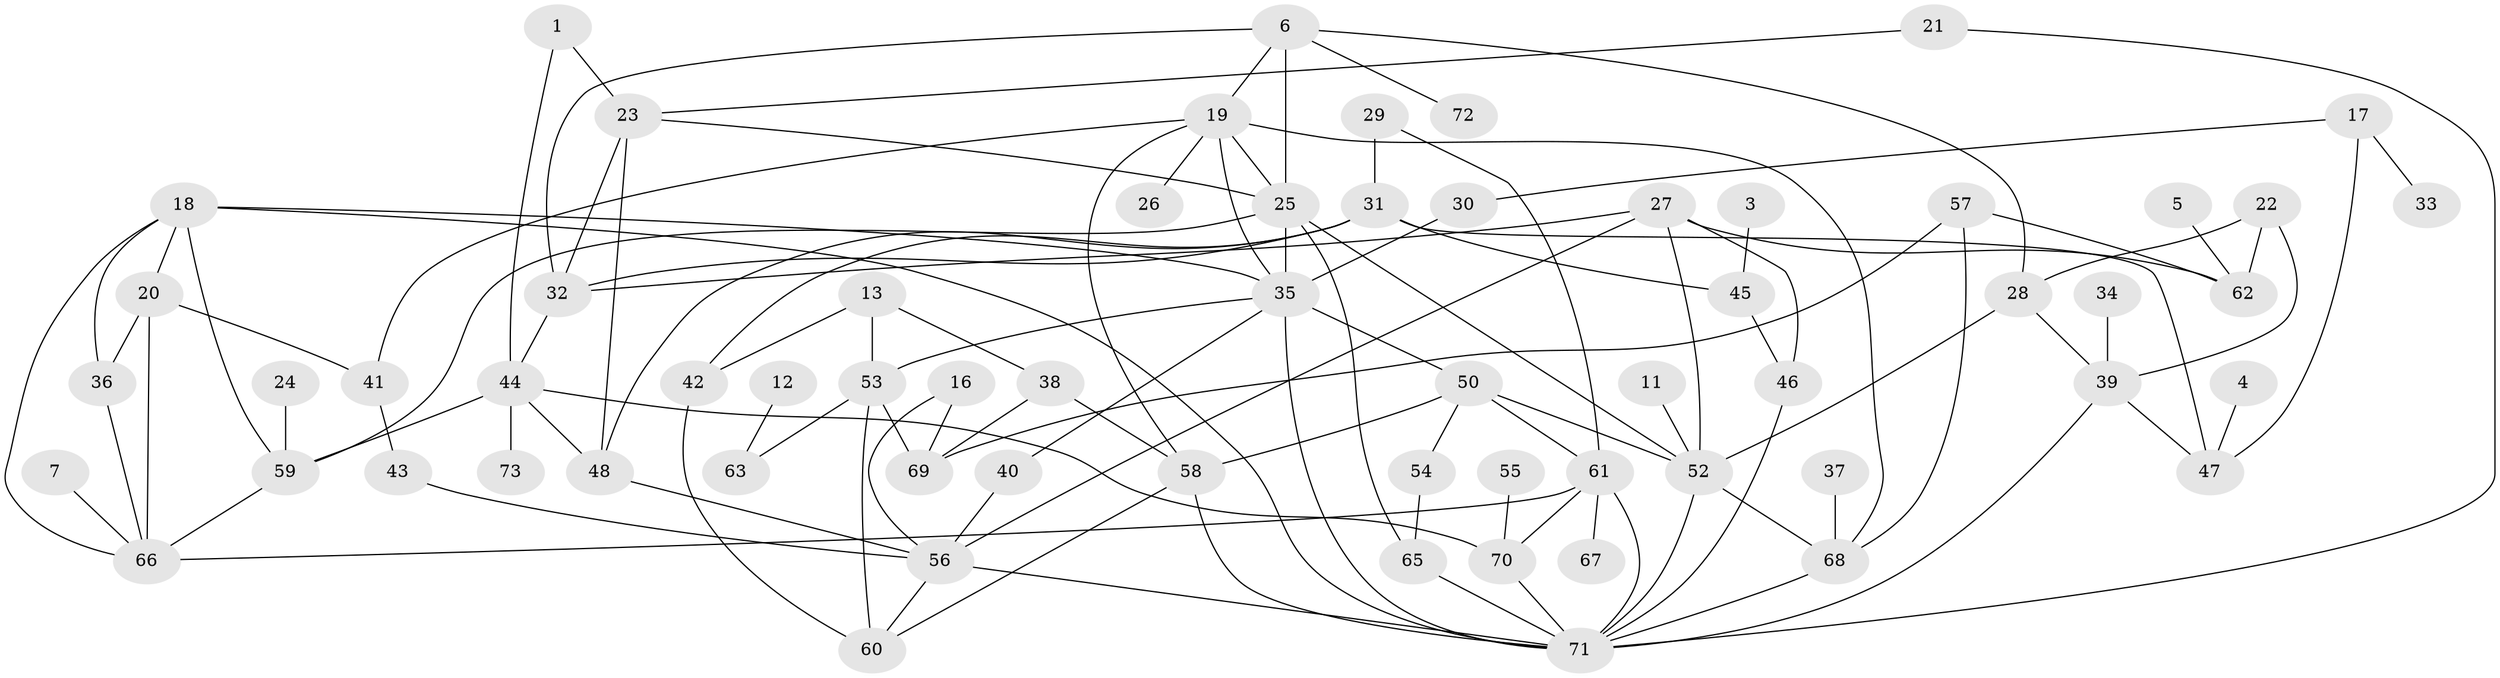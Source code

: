 // original degree distribution, {3: 0.2620689655172414, 4: 0.16551724137931034, 2: 0.2206896551724138, 1: 0.2, 6: 0.013793103448275862, 0: 0.06206896551724138, 5: 0.06896551724137931, 7: 0.006896551724137931}
// Generated by graph-tools (version 1.1) at 2025/25/03/09/25 03:25:14]
// undirected, 64 vertices, 113 edges
graph export_dot {
graph [start="1"]
  node [color=gray90,style=filled];
  1;
  3;
  4;
  5;
  6;
  7;
  11;
  12;
  13;
  16;
  17;
  18;
  19;
  20;
  21;
  22;
  23;
  24;
  25;
  26;
  27;
  28;
  29;
  30;
  31;
  32;
  33;
  34;
  35;
  36;
  37;
  38;
  39;
  40;
  41;
  42;
  43;
  44;
  45;
  46;
  47;
  48;
  50;
  52;
  53;
  54;
  55;
  56;
  57;
  58;
  59;
  60;
  61;
  62;
  63;
  65;
  66;
  67;
  68;
  69;
  70;
  71;
  72;
  73;
  1 -- 23 [weight=1.0];
  1 -- 44 [weight=1.0];
  3 -- 45 [weight=1.0];
  4 -- 47 [weight=1.0];
  5 -- 62 [weight=1.0];
  6 -- 19 [weight=1.0];
  6 -- 25 [weight=1.0];
  6 -- 28 [weight=1.0];
  6 -- 32 [weight=1.0];
  6 -- 72 [weight=1.0];
  7 -- 66 [weight=1.0];
  11 -- 52 [weight=1.0];
  12 -- 63 [weight=1.0];
  13 -- 38 [weight=1.0];
  13 -- 42 [weight=1.0];
  13 -- 53 [weight=1.0];
  16 -- 56 [weight=1.0];
  16 -- 69 [weight=1.0];
  17 -- 30 [weight=1.0];
  17 -- 33 [weight=1.0];
  17 -- 47 [weight=1.0];
  18 -- 20 [weight=1.0];
  18 -- 35 [weight=1.0];
  18 -- 36 [weight=1.0];
  18 -- 59 [weight=1.0];
  18 -- 66 [weight=1.0];
  18 -- 71 [weight=1.0];
  19 -- 25 [weight=1.0];
  19 -- 26 [weight=1.0];
  19 -- 35 [weight=1.0];
  19 -- 41 [weight=1.0];
  19 -- 58 [weight=1.0];
  19 -- 68 [weight=1.0];
  20 -- 36 [weight=1.0];
  20 -- 41 [weight=1.0];
  20 -- 66 [weight=1.0];
  21 -- 23 [weight=1.0];
  21 -- 71 [weight=1.0];
  22 -- 28 [weight=1.0];
  22 -- 39 [weight=1.0];
  22 -- 62 [weight=1.0];
  23 -- 25 [weight=1.0];
  23 -- 32 [weight=1.0];
  23 -- 48 [weight=1.0];
  24 -- 59 [weight=1.0];
  25 -- 35 [weight=1.0];
  25 -- 52 [weight=1.0];
  25 -- 59 [weight=1.0];
  25 -- 65 [weight=1.0];
  27 -- 32 [weight=1.0];
  27 -- 46 [weight=1.0];
  27 -- 52 [weight=1.0];
  27 -- 56 [weight=1.0];
  27 -- 62 [weight=1.0];
  28 -- 39 [weight=1.0];
  28 -- 52 [weight=1.0];
  29 -- 31 [weight=1.0];
  29 -- 61 [weight=1.0];
  30 -- 35 [weight=1.0];
  31 -- 32 [weight=1.0];
  31 -- 42 [weight=1.0];
  31 -- 45 [weight=1.0];
  31 -- 47 [weight=1.0];
  31 -- 48 [weight=1.0];
  32 -- 44 [weight=1.0];
  34 -- 39 [weight=1.0];
  35 -- 40 [weight=1.0];
  35 -- 50 [weight=1.0];
  35 -- 53 [weight=1.0];
  35 -- 71 [weight=1.0];
  36 -- 66 [weight=1.0];
  37 -- 68 [weight=1.0];
  38 -- 58 [weight=1.0];
  38 -- 69 [weight=1.0];
  39 -- 47 [weight=1.0];
  39 -- 71 [weight=1.0];
  40 -- 56 [weight=2.0];
  41 -- 43 [weight=1.0];
  42 -- 60 [weight=1.0];
  43 -- 56 [weight=1.0];
  44 -- 48 [weight=1.0];
  44 -- 59 [weight=1.0];
  44 -- 70 [weight=1.0];
  44 -- 73 [weight=1.0];
  45 -- 46 [weight=1.0];
  46 -- 71 [weight=1.0];
  48 -- 56 [weight=1.0];
  50 -- 52 [weight=1.0];
  50 -- 54 [weight=1.0];
  50 -- 58 [weight=1.0];
  50 -- 61 [weight=1.0];
  52 -- 68 [weight=1.0];
  52 -- 71 [weight=1.0];
  53 -- 60 [weight=1.0];
  53 -- 63 [weight=1.0];
  53 -- 69 [weight=1.0];
  54 -- 65 [weight=1.0];
  55 -- 70 [weight=1.0];
  56 -- 60 [weight=1.0];
  56 -- 71 [weight=1.0];
  57 -- 62 [weight=1.0];
  57 -- 68 [weight=1.0];
  57 -- 69 [weight=1.0];
  58 -- 60 [weight=1.0];
  58 -- 71 [weight=1.0];
  59 -- 66 [weight=1.0];
  61 -- 66 [weight=1.0];
  61 -- 67 [weight=1.0];
  61 -- 70 [weight=1.0];
  61 -- 71 [weight=1.0];
  65 -- 71 [weight=1.0];
  68 -- 71 [weight=1.0];
  70 -- 71 [weight=1.0];
}
